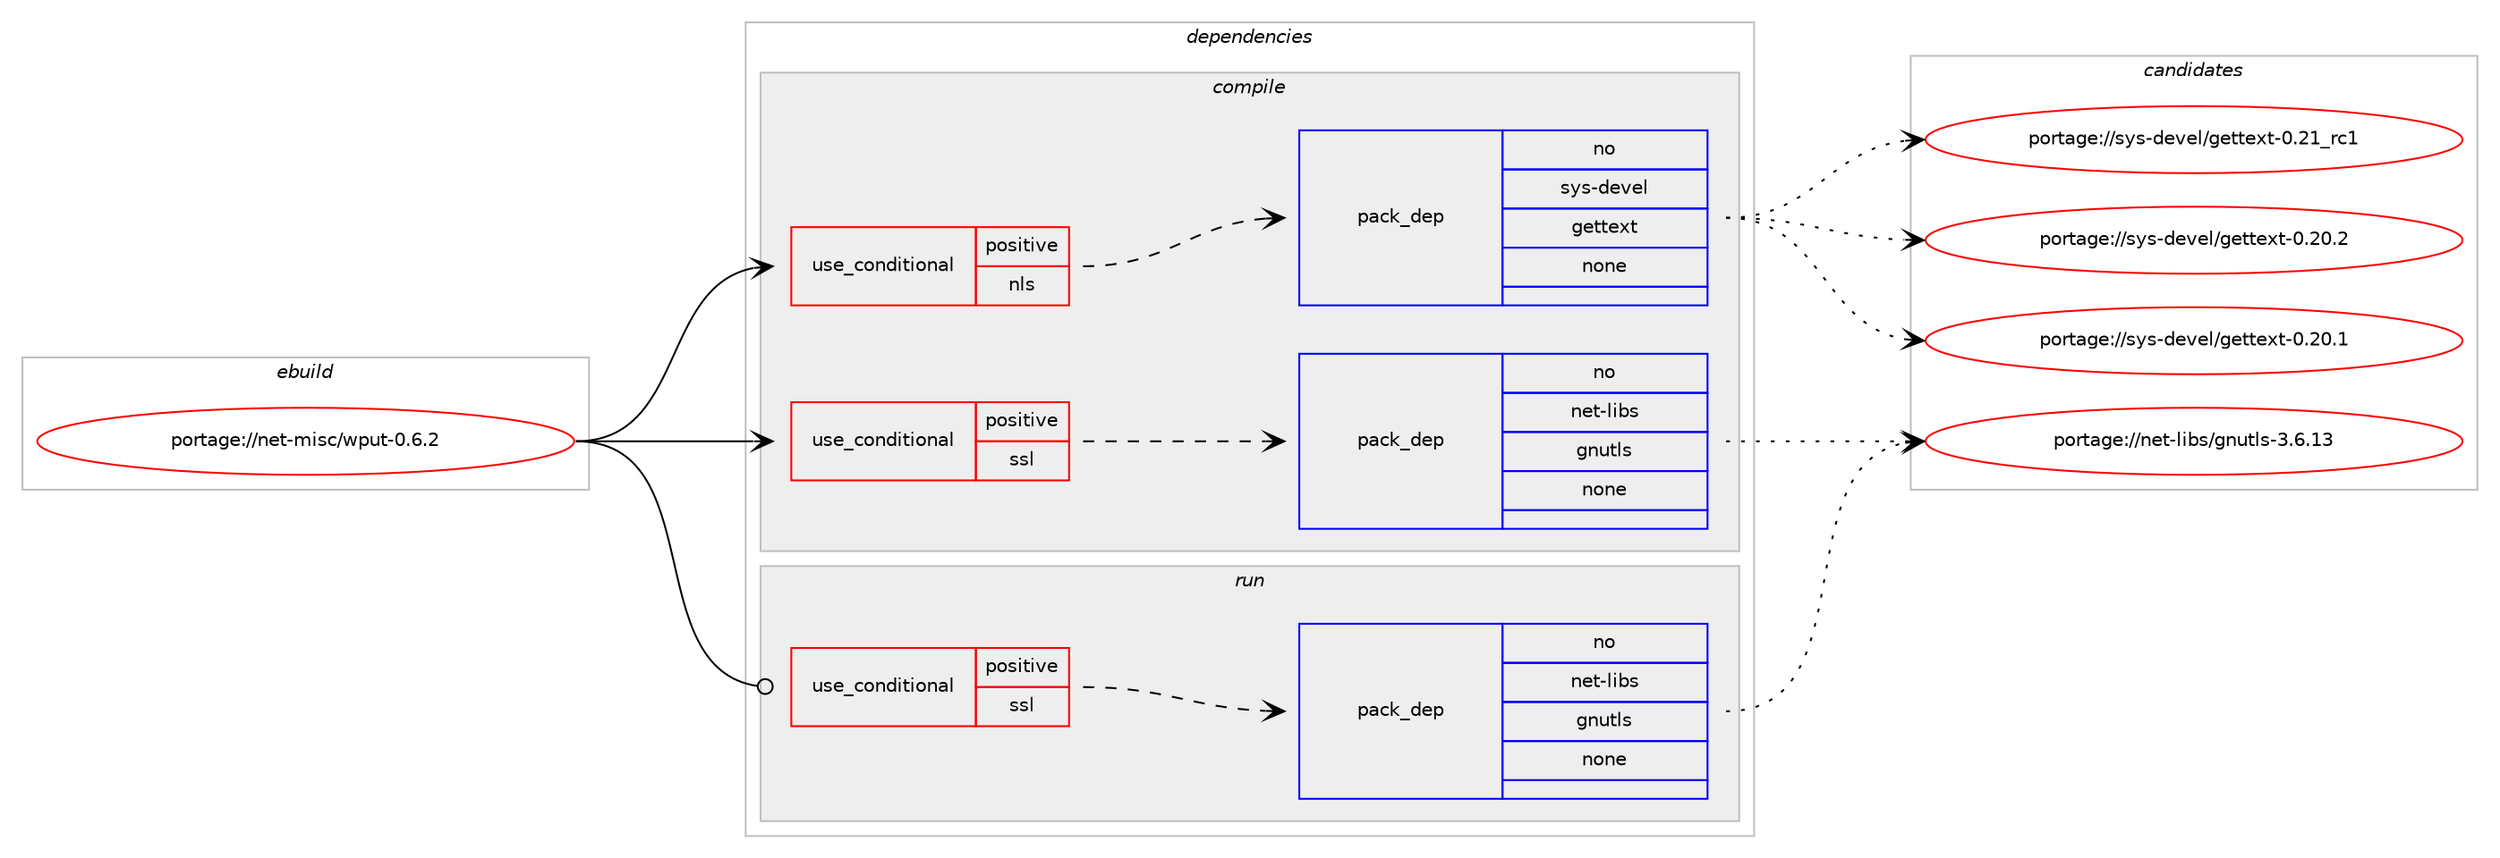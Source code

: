 digraph prolog {

# *************
# Graph options
# *************

newrank=true;
concentrate=true;
compound=true;
graph [rankdir=LR,fontname=Helvetica,fontsize=10,ranksep=1.5];#, ranksep=2.5, nodesep=0.2];
edge  [arrowhead=vee];
node  [fontname=Helvetica,fontsize=10];

# **********
# The ebuild
# **********

subgraph cluster_leftcol {
color=gray;
rank=same;
label=<<i>ebuild</i>>;
id [label="portage://net-misc/wput-0.6.2", color=red, width=4, href="../net-misc/wput-0.6.2.svg"];
}

# ****************
# The dependencies
# ****************

subgraph cluster_midcol {
color=gray;
label=<<i>dependencies</i>>;
subgraph cluster_compile {
fillcolor="#eeeeee";
style=filled;
label=<<i>compile</i>>;
subgraph cond2128 {
dependency10788 [label=<<TABLE BORDER="0" CELLBORDER="1" CELLSPACING="0" CELLPADDING="4"><TR><TD ROWSPAN="3" CELLPADDING="10">use_conditional</TD></TR><TR><TD>positive</TD></TR><TR><TD>nls</TD></TR></TABLE>>, shape=none, color=red];
subgraph pack8529 {
dependency10789 [label=<<TABLE BORDER="0" CELLBORDER="1" CELLSPACING="0" CELLPADDING="4" WIDTH="220"><TR><TD ROWSPAN="6" CELLPADDING="30">pack_dep</TD></TR><TR><TD WIDTH="110">no</TD></TR><TR><TD>sys-devel</TD></TR><TR><TD>gettext</TD></TR><TR><TD>none</TD></TR><TR><TD></TD></TR></TABLE>>, shape=none, color=blue];
}
dependency10788:e -> dependency10789:w [weight=20,style="dashed",arrowhead="vee"];
}
id:e -> dependency10788:w [weight=20,style="solid",arrowhead="vee"];
subgraph cond2129 {
dependency10790 [label=<<TABLE BORDER="0" CELLBORDER="1" CELLSPACING="0" CELLPADDING="4"><TR><TD ROWSPAN="3" CELLPADDING="10">use_conditional</TD></TR><TR><TD>positive</TD></TR><TR><TD>ssl</TD></TR></TABLE>>, shape=none, color=red];
subgraph pack8530 {
dependency10791 [label=<<TABLE BORDER="0" CELLBORDER="1" CELLSPACING="0" CELLPADDING="4" WIDTH="220"><TR><TD ROWSPAN="6" CELLPADDING="30">pack_dep</TD></TR><TR><TD WIDTH="110">no</TD></TR><TR><TD>net-libs</TD></TR><TR><TD>gnutls</TD></TR><TR><TD>none</TD></TR><TR><TD></TD></TR></TABLE>>, shape=none, color=blue];
}
dependency10790:e -> dependency10791:w [weight=20,style="dashed",arrowhead="vee"];
}
id:e -> dependency10790:w [weight=20,style="solid",arrowhead="vee"];
}
subgraph cluster_compileandrun {
fillcolor="#eeeeee";
style=filled;
label=<<i>compile and run</i>>;
}
subgraph cluster_run {
fillcolor="#eeeeee";
style=filled;
label=<<i>run</i>>;
subgraph cond2130 {
dependency10792 [label=<<TABLE BORDER="0" CELLBORDER="1" CELLSPACING="0" CELLPADDING="4"><TR><TD ROWSPAN="3" CELLPADDING="10">use_conditional</TD></TR><TR><TD>positive</TD></TR><TR><TD>ssl</TD></TR></TABLE>>, shape=none, color=red];
subgraph pack8531 {
dependency10793 [label=<<TABLE BORDER="0" CELLBORDER="1" CELLSPACING="0" CELLPADDING="4" WIDTH="220"><TR><TD ROWSPAN="6" CELLPADDING="30">pack_dep</TD></TR><TR><TD WIDTH="110">no</TD></TR><TR><TD>net-libs</TD></TR><TR><TD>gnutls</TD></TR><TR><TD>none</TD></TR><TR><TD></TD></TR></TABLE>>, shape=none, color=blue];
}
dependency10792:e -> dependency10793:w [weight=20,style="dashed",arrowhead="vee"];
}
id:e -> dependency10792:w [weight=20,style="solid",arrowhead="odot"];
}
}

# **************
# The candidates
# **************

subgraph cluster_choices {
rank=same;
color=gray;
label=<<i>candidates</i>>;

subgraph choice8529 {
color=black;
nodesep=1;
choice11512111545100101118101108471031011161161011201164548465049951149949 [label="portage://sys-devel/gettext-0.21_rc1", color=red, width=4,href="../sys-devel/gettext-0.21_rc1.svg"];
choice115121115451001011181011084710310111611610112011645484650484650 [label="portage://sys-devel/gettext-0.20.2", color=red, width=4,href="../sys-devel/gettext-0.20.2.svg"];
choice115121115451001011181011084710310111611610112011645484650484649 [label="portage://sys-devel/gettext-0.20.1", color=red, width=4,href="../sys-devel/gettext-0.20.1.svg"];
dependency10789:e -> choice11512111545100101118101108471031011161161011201164548465049951149949:w [style=dotted,weight="100"];
dependency10789:e -> choice115121115451001011181011084710310111611610112011645484650484650:w [style=dotted,weight="100"];
dependency10789:e -> choice115121115451001011181011084710310111611610112011645484650484649:w [style=dotted,weight="100"];
}
subgraph choice8530 {
color=black;
nodesep=1;
choice11010111645108105981154710311011711610811545514654464951 [label="portage://net-libs/gnutls-3.6.13", color=red, width=4,href="../net-libs/gnutls-3.6.13.svg"];
dependency10791:e -> choice11010111645108105981154710311011711610811545514654464951:w [style=dotted,weight="100"];
}
subgraph choice8531 {
color=black;
nodesep=1;
choice11010111645108105981154710311011711610811545514654464951 [label="portage://net-libs/gnutls-3.6.13", color=red, width=4,href="../net-libs/gnutls-3.6.13.svg"];
dependency10793:e -> choice11010111645108105981154710311011711610811545514654464951:w [style=dotted,weight="100"];
}
}

}
